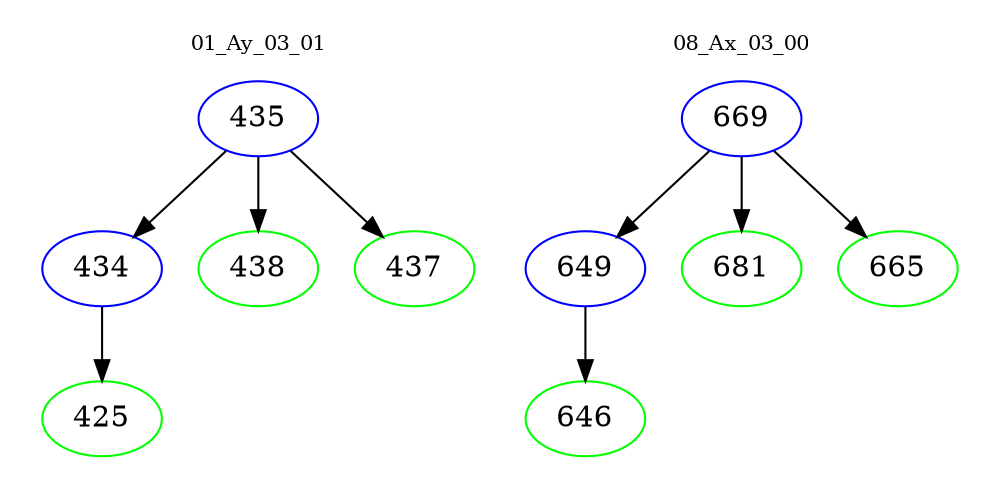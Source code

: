 digraph{
subgraph cluster_0 {
color = white
label = "01_Ay_03_01";
fontsize=10;
T0_435 [label="435", color="blue"]
T0_435 -> T0_434 [color="black"]
T0_434 [label="434", color="blue"]
T0_434 -> T0_425 [color="black"]
T0_425 [label="425", color="green"]
T0_435 -> T0_438 [color="black"]
T0_438 [label="438", color="green"]
T0_435 -> T0_437 [color="black"]
T0_437 [label="437", color="green"]
}
subgraph cluster_1 {
color = white
label = "08_Ax_03_00";
fontsize=10;
T1_669 [label="669", color="blue"]
T1_669 -> T1_649 [color="black"]
T1_649 [label="649", color="blue"]
T1_649 -> T1_646 [color="black"]
T1_646 [label="646", color="green"]
T1_669 -> T1_681 [color="black"]
T1_681 [label="681", color="green"]
T1_669 -> T1_665 [color="black"]
T1_665 [label="665", color="green"]
}
}
